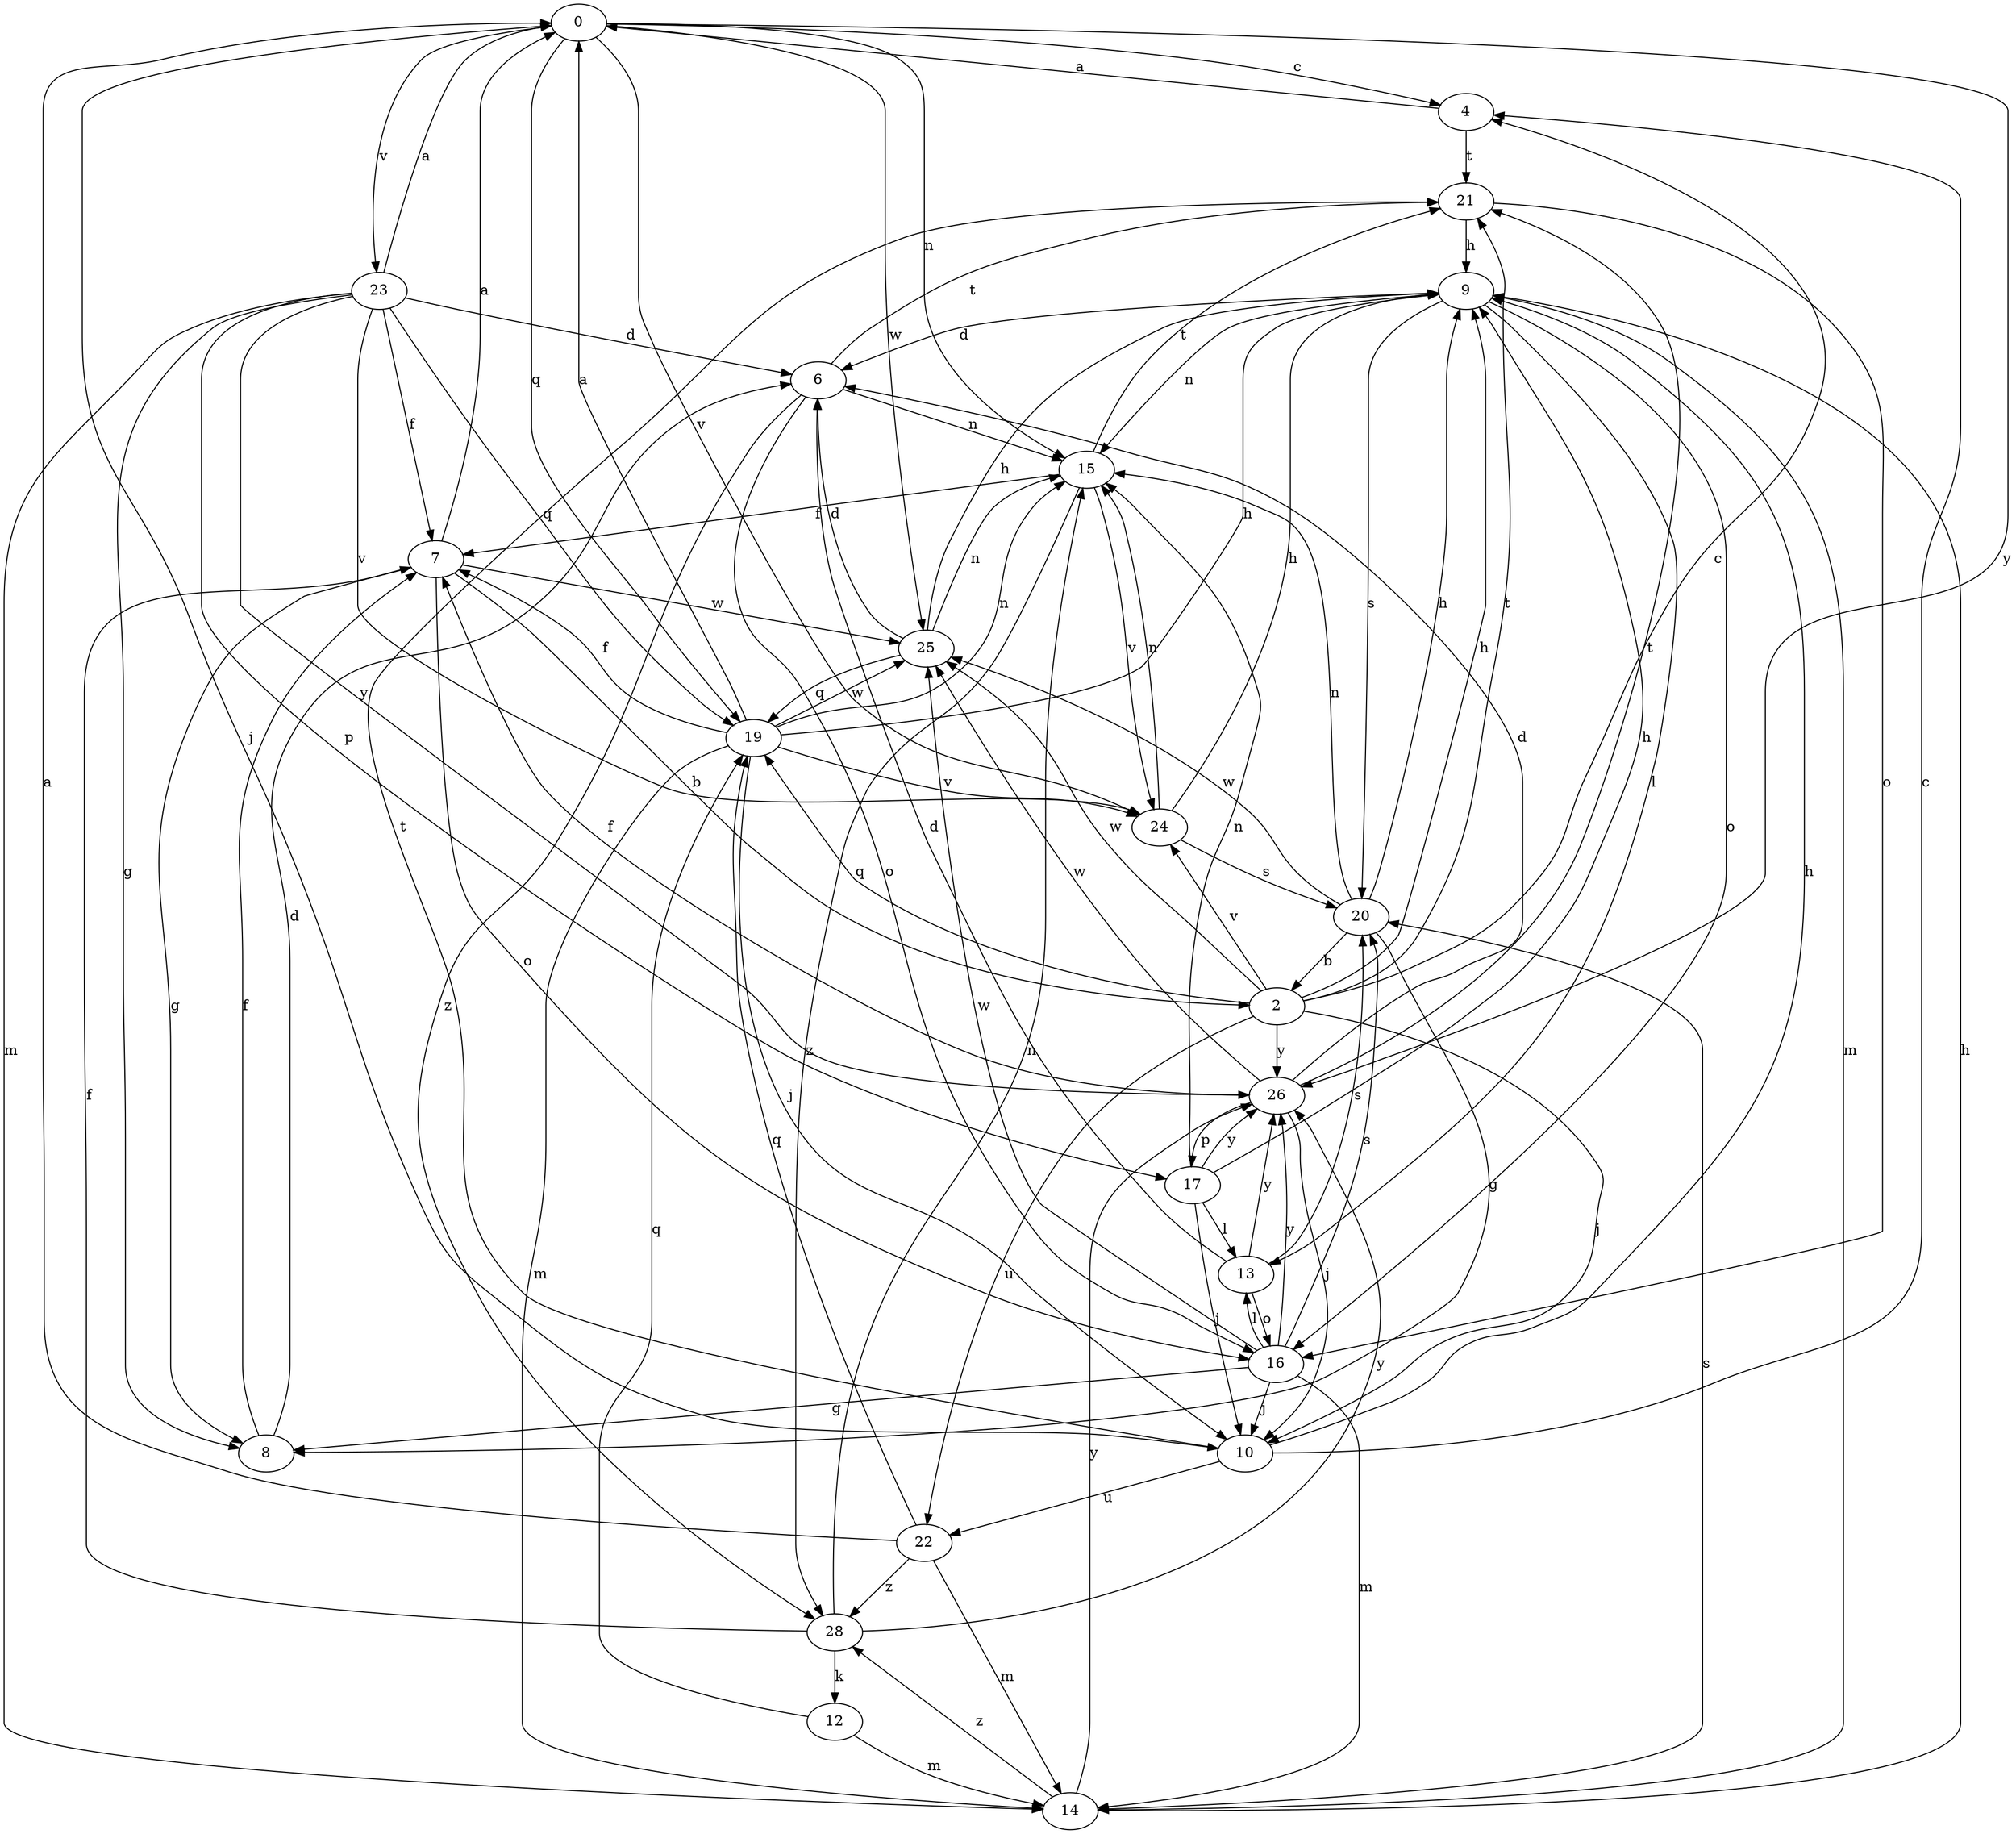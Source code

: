 strict digraph  {
0;
2;
4;
6;
7;
8;
9;
10;
12;
13;
14;
15;
16;
17;
19;
20;
21;
22;
23;
24;
25;
26;
28;
0 -> 4  [label=c];
0 -> 10  [label=j];
0 -> 15  [label=n];
0 -> 19  [label=q];
0 -> 23  [label=v];
0 -> 24  [label=v];
0 -> 25  [label=w];
0 -> 26  [label=y];
2 -> 4  [label=c];
2 -> 9  [label=h];
2 -> 10  [label=j];
2 -> 19  [label=q];
2 -> 21  [label=t];
2 -> 22  [label=u];
2 -> 24  [label=v];
2 -> 25  [label=w];
2 -> 26  [label=y];
4 -> 0  [label=a];
4 -> 21  [label=t];
6 -> 15  [label=n];
6 -> 16  [label=o];
6 -> 21  [label=t];
6 -> 28  [label=z];
7 -> 0  [label=a];
7 -> 2  [label=b];
7 -> 8  [label=g];
7 -> 16  [label=o];
7 -> 25  [label=w];
8 -> 6  [label=d];
8 -> 7  [label=f];
9 -> 6  [label=d];
9 -> 13  [label=l];
9 -> 14  [label=m];
9 -> 15  [label=n];
9 -> 16  [label=o];
9 -> 20  [label=s];
10 -> 4  [label=c];
10 -> 9  [label=h];
10 -> 21  [label=t];
10 -> 22  [label=u];
12 -> 14  [label=m];
12 -> 19  [label=q];
13 -> 6  [label=d];
13 -> 16  [label=o];
13 -> 20  [label=s];
13 -> 26  [label=y];
14 -> 9  [label=h];
14 -> 20  [label=s];
14 -> 26  [label=y];
14 -> 28  [label=z];
15 -> 7  [label=f];
15 -> 21  [label=t];
15 -> 24  [label=v];
15 -> 28  [label=z];
16 -> 8  [label=g];
16 -> 10  [label=j];
16 -> 13  [label=l];
16 -> 14  [label=m];
16 -> 20  [label=s];
16 -> 25  [label=w];
16 -> 26  [label=y];
17 -> 9  [label=h];
17 -> 10  [label=j];
17 -> 13  [label=l];
17 -> 15  [label=n];
17 -> 26  [label=y];
19 -> 0  [label=a];
19 -> 7  [label=f];
19 -> 9  [label=h];
19 -> 10  [label=j];
19 -> 14  [label=m];
19 -> 15  [label=n];
19 -> 24  [label=v];
19 -> 25  [label=w];
20 -> 2  [label=b];
20 -> 8  [label=g];
20 -> 9  [label=h];
20 -> 15  [label=n];
20 -> 25  [label=w];
21 -> 9  [label=h];
21 -> 16  [label=o];
22 -> 0  [label=a];
22 -> 14  [label=m];
22 -> 19  [label=q];
22 -> 28  [label=z];
23 -> 0  [label=a];
23 -> 6  [label=d];
23 -> 7  [label=f];
23 -> 8  [label=g];
23 -> 14  [label=m];
23 -> 17  [label=p];
23 -> 19  [label=q];
23 -> 24  [label=v];
23 -> 26  [label=y];
24 -> 9  [label=h];
24 -> 15  [label=n];
24 -> 20  [label=s];
25 -> 6  [label=d];
25 -> 9  [label=h];
25 -> 15  [label=n];
25 -> 19  [label=q];
26 -> 6  [label=d];
26 -> 7  [label=f];
26 -> 10  [label=j];
26 -> 17  [label=p];
26 -> 21  [label=t];
26 -> 25  [label=w];
28 -> 7  [label=f];
28 -> 12  [label=k];
28 -> 15  [label=n];
28 -> 26  [label=y];
}
